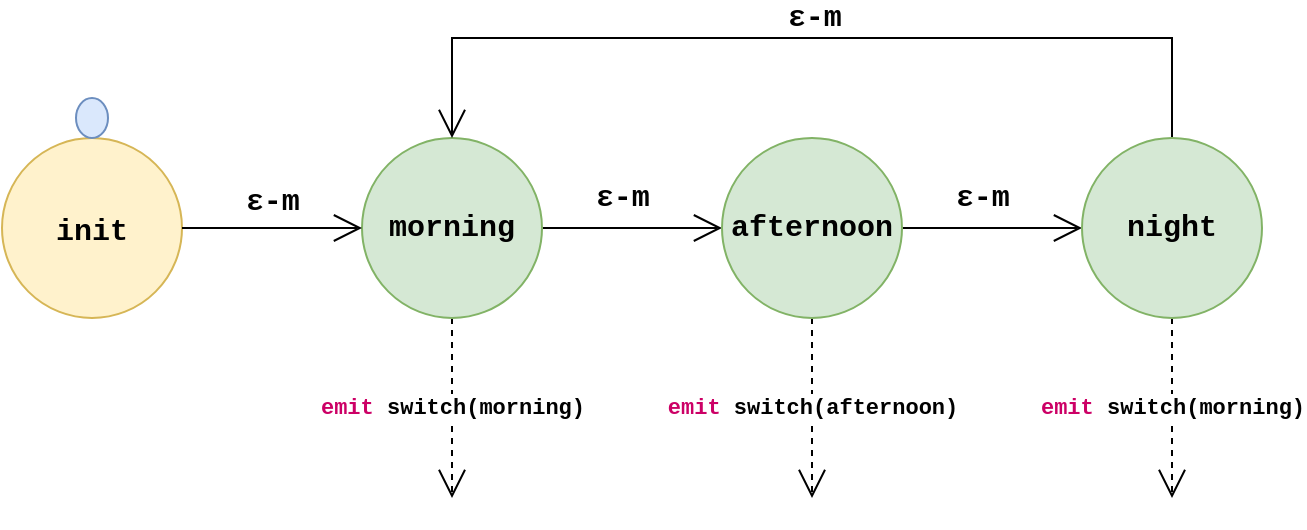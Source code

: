 <mxfile version="14.6.13" type="device"><diagram id="E3m1zYJ6w710DkJ9oPEd" name="Pagina-1"><mxGraphModel dx="782" dy="463" grid="1" gridSize="10" guides="1" tooltips="1" connect="1" arrows="1" fold="1" page="1" pageScale="1" pageWidth="827" pageHeight="1169" math="0" shadow="0"><root><mxCell id="0"/><mxCell id="1" parent="0"/><mxCell id="38Qb7gHNjrUdtTGhRTR2-4" value="" style="group" parent="1" vertex="1" connectable="0"><mxGeometry x="100" y="130" width="90" height="110" as="geometry"/></mxCell><mxCell id="38Qb7gHNjrUdtTGhRTR2-1" value="&lt;font style=&quot;font-size: 15px&quot;&gt;init&lt;/font&gt;" style="ellipse;whiteSpace=wrap;html=1;aspect=fixed;fontFamily=Courier New;fontStyle=1;fontSize=20;fillColor=#fff2cc;strokeColor=#d6b656;" parent="38Qb7gHNjrUdtTGhRTR2-4" vertex="1"><mxGeometry y="20" width="90" height="90" as="geometry"/></mxCell><mxCell id="38Qb7gHNjrUdtTGhRTR2-2" value="" style="ellipse;whiteSpace=wrap;html=1;fontFamily=Courier New;fontSize=20;fillColor=#dae8fc;strokeColor=#6c8ebf;" parent="38Qb7gHNjrUdtTGhRTR2-4" vertex="1"><mxGeometry x="37" width="16" height="20" as="geometry"/></mxCell><mxCell id="38Qb7gHNjrUdtTGhRTR2-11" value="&lt;b&gt;&lt;span style=&quot;font-size: 11pt ; line-height: 15.693px&quot;&gt;ε&lt;/span&gt;-m&lt;/b&gt;" style="edgeStyle=orthogonalEdgeStyle;rounded=0;orthogonalLoop=1;jettySize=auto;html=1;labelBackgroundColor=none;fontFamily=Courier New;fontSize=15;endArrow=open;endFill=0;endSize=12;" parent="1" source="38Qb7gHNjrUdtTGhRTR2-6" target="38Qb7gHNjrUdtTGhRTR2-9" edge="1"><mxGeometry x="-0.111" y="15" relative="1" as="geometry"><mxPoint as="offset"/></mxGeometry></mxCell><mxCell id="A_vmB6a286R65fygUnBq-1" value="&lt;font face=&quot;Courier New&quot;&gt;&lt;b&gt;&lt;font color=&quot;#cc0066&quot;&gt;emit&lt;/font&gt; switch(morning)&lt;/b&gt;&lt;/font&gt;" style="edgeStyle=orthogonalEdgeStyle;rounded=0;orthogonalLoop=1;jettySize=auto;html=1;dashed=1;endArrow=open;endFill=0;endSize=12;labelBackgroundColor=#ffffff;" edge="1" parent="1" source="38Qb7gHNjrUdtTGhRTR2-6"><mxGeometry relative="1" as="geometry"><mxPoint x="325" y="330" as="targetPoint"/></mxGeometry></mxCell><mxCell id="38Qb7gHNjrUdtTGhRTR2-6" value="morning" style="ellipse;whiteSpace=wrap;html=1;aspect=fixed;fontFamily=Courier New;fontStyle=1;fontSize=15;fillColor=#d5e8d4;strokeColor=#82b366;" parent="1" vertex="1"><mxGeometry x="280" y="150" width="90" height="90" as="geometry"/></mxCell><mxCell id="38Qb7gHNjrUdtTGhRTR2-8" value="&lt;b&gt;&lt;span style=&quot;font-size: 11pt ; line-height: 107%&quot;&gt;ε&lt;/span&gt;-m&lt;/b&gt;&lt;br&gt;&lt;p class=&quot;MsoNormal&quot;&gt;&lt;/p&gt;" style="edgeStyle=orthogonalEdgeStyle;rounded=0;orthogonalLoop=1;jettySize=auto;html=1;fontFamily=Courier New;fontSize=15;labelBackgroundColor=none;endSize=12;endArrow=open;endFill=0;" parent="1" source="38Qb7gHNjrUdtTGhRTR2-1" target="38Qb7gHNjrUdtTGhRTR2-6" edge="1"><mxGeometry y="5" relative="1" as="geometry"><mxPoint as="offset"/></mxGeometry></mxCell><mxCell id="38Qb7gHNjrUdtTGhRTR2-12" value="&lt;b&gt;&lt;span style=&quot;font-size: 11pt ; line-height: 15.693px&quot;&gt;ε&lt;/span&gt;-m&lt;/b&gt;" style="edgeStyle=orthogonalEdgeStyle;rounded=0;orthogonalLoop=1;jettySize=auto;html=1;labelBackgroundColor=none;fontFamily=Courier New;fontSize=15;endArrow=open;endFill=0;endSize=12;" parent="1" source="38Qb7gHNjrUdtTGhRTR2-9" target="38Qb7gHNjrUdtTGhRTR2-10" edge="1"><mxGeometry x="-0.111" y="15" relative="1" as="geometry"><mxPoint as="offset"/></mxGeometry></mxCell><mxCell id="A_vmB6a286R65fygUnBq-2" value="&lt;b style=&quot;color: rgb(0 , 0 , 0) ; font-family: &amp;#34;courier new&amp;#34; ; font-size: 11px ; font-style: normal ; letter-spacing: normal ; text-align: center ; text-indent: 0px ; text-transform: none ; word-spacing: 0px ; background-color: rgb(255 , 255 , 255)&quot;&gt;&lt;font color=&quot;#cc0066&quot;&gt;emit&lt;/font&gt;&lt;span&gt;&amp;nbsp;&lt;/span&gt;switch(afternoon)&lt;/b&gt;" style="edgeStyle=orthogonalEdgeStyle;rounded=0;orthogonalLoop=1;jettySize=auto;html=1;dashed=1;labelBackgroundColor=#ffffff;endArrow=open;endFill=0;endSize=12;" edge="1" parent="1" source="38Qb7gHNjrUdtTGhRTR2-9"><mxGeometry relative="1" as="geometry"><mxPoint x="505" y="330" as="targetPoint"/></mxGeometry></mxCell><mxCell id="38Qb7gHNjrUdtTGhRTR2-9" value="afternoon" style="ellipse;whiteSpace=wrap;html=1;aspect=fixed;fontFamily=Courier New;fontStyle=1;fontSize=15;fillColor=#d5e8d4;strokeColor=#82b366;" parent="1" vertex="1"><mxGeometry x="460" y="150" width="90" height="90" as="geometry"/></mxCell><mxCell id="38Qb7gHNjrUdtTGhRTR2-13" style="edgeStyle=orthogonalEdgeStyle;rounded=0;orthogonalLoop=1;jettySize=auto;html=1;entryX=0.5;entryY=0;entryDx=0;entryDy=0;labelBackgroundColor=none;fontFamily=Courier New;fontSize=15;endArrow=open;endFill=0;endSize=12;" parent="1" source="38Qb7gHNjrUdtTGhRTR2-10" target="38Qb7gHNjrUdtTGhRTR2-6" edge="1"><mxGeometry relative="1" as="geometry"><Array as="points"><mxPoint x="685" y="100"/><mxPoint x="325" y="100"/></Array></mxGeometry></mxCell><mxCell id="38Qb7gHNjrUdtTGhRTR2-14" value="&lt;b&gt;&lt;span style=&quot;font-size: 11pt ; line-height: 15.693px&quot;&gt;ε&lt;/span&gt;-m&lt;/b&gt;" style="edgeLabel;html=1;align=center;verticalAlign=middle;resizable=0;points=[];fontSize=15;fontFamily=Courier New;labelBackgroundColor=none;" parent="38Qb7gHNjrUdtTGhRTR2-13" vertex="1" connectable="0"><mxGeometry x="-0.129" y="-3" relative="1" as="geometry"><mxPoint x="-29" y="-7" as="offset"/></mxGeometry></mxCell><mxCell id="A_vmB6a286R65fygUnBq-3" value="&lt;b style=&quot;color: rgb(0 , 0 , 0) ; font-family: &amp;#34;courier new&amp;#34; ; font-size: 11px ; font-style: normal ; letter-spacing: normal ; text-align: center ; text-indent: 0px ; text-transform: none ; word-spacing: 0px ; background-color: rgb(255 , 255 , 255)&quot;&gt;&lt;font color=&quot;#cc0066&quot;&gt;emit&lt;/font&gt;&lt;span&gt;&amp;nbsp;&lt;/span&gt;switch(morning)&lt;/b&gt;" style="edgeStyle=orthogonalEdgeStyle;rounded=0;orthogonalLoop=1;jettySize=auto;html=1;dashed=1;labelBackgroundColor=#ffffff;endArrow=open;endFill=0;endSize=12;" edge="1" parent="1" source="38Qb7gHNjrUdtTGhRTR2-10"><mxGeometry relative="1" as="geometry"><mxPoint x="685" y="330" as="targetPoint"/></mxGeometry></mxCell><mxCell id="38Qb7gHNjrUdtTGhRTR2-10" value="night" style="ellipse;whiteSpace=wrap;html=1;aspect=fixed;fontFamily=Courier New;fontStyle=1;fontSize=15;fillColor=#d5e8d4;strokeColor=#82b366;" parent="1" vertex="1"><mxGeometry x="640" y="150" width="90" height="90" as="geometry"/></mxCell></root></mxGraphModel></diagram></mxfile>